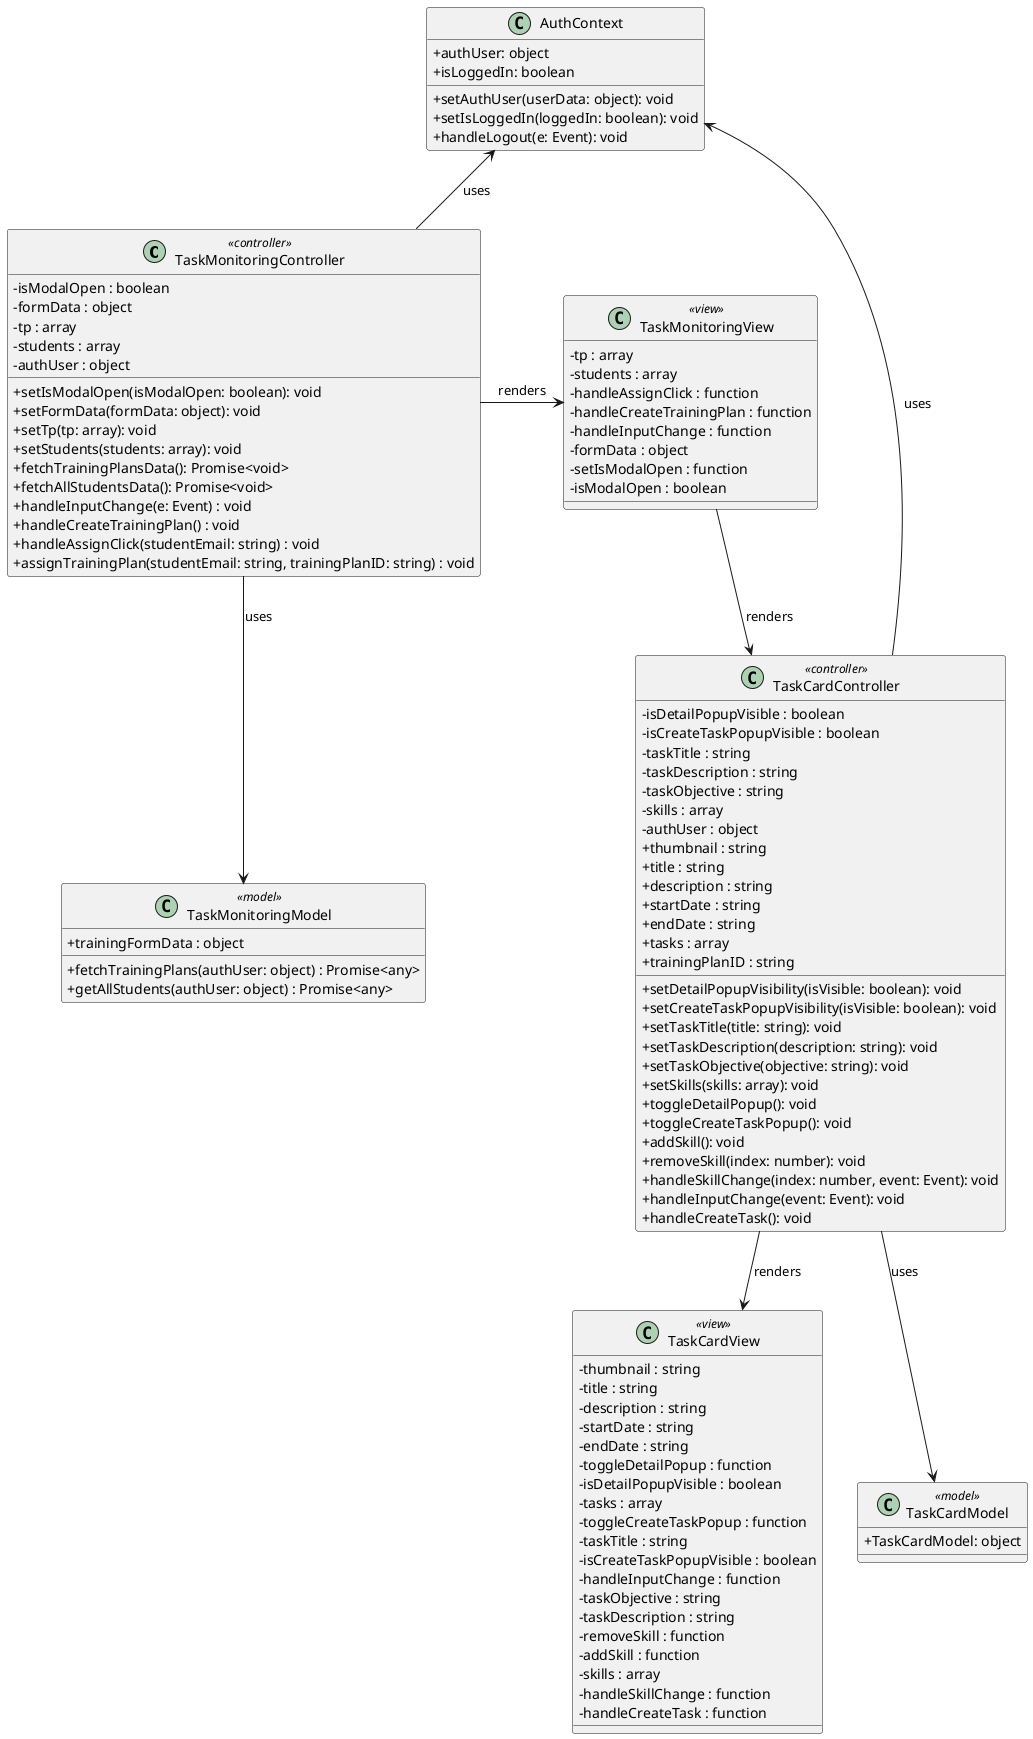 @startuml task-monitoring
skinparam classAttributeIconSize 0

class TaskMonitoringController <<controller>> {
  - isModalOpen : boolean
  - formData : object
  - tp : array
  - students : array
  - authUser : object
  + setIsModalOpen(isModalOpen: boolean): void
  + setFormData(formData: object): void
  + setTp(tp: array): void
  + setStudents(students: array): void
  + fetchTrainingPlansData(): Promise<void>
  + fetchAllStudentsData(): Promise<void>
  + handleInputChange(e: Event) : void
  + handleCreateTrainingPlan() : void
  + handleAssignClick(studentEmail: string) : void
  + assignTrainingPlan(studentEmail: string, trainingPlanID: string) : void
}

class TaskMonitoringView <<view>> {
  - tp : array
  - students : array
  - handleAssignClick : function
  - handleCreateTrainingPlan : function
  - handleInputChange : function
  - formData : object
  - setIsModalOpen : function
  - isModalOpen : boolean
}

class TaskMonitoringModel <<model>> {
  + trainingFormData : object
  + fetchTrainingPlans(authUser: object) : Promise<any>
  + getAllStudents(authUser: object) : Promise<any>
}

class TaskCardController <<controller>> {
  - isDetailPopupVisible : boolean
  - isCreateTaskPopupVisible : boolean
  - taskTitle : string
  - taskDescription : string
  - taskObjective : string
  - skills : array
  - authUser : object
  + thumbnail : string
  + title : string
  + description : string
  + startDate : string
  + endDate : string
  + tasks : array
  + trainingPlanID : string
  + setDetailPopupVisibility(isVisible: boolean): void
  + setCreateTaskPopupVisibility(isVisible: boolean): void
  + setTaskTitle(title: string): void
  + setTaskDescription(description: string): void
  + setTaskObjective(objective: string): void
  + setSkills(skills: array): void
  + toggleDetailPopup(): void
  + toggleCreateTaskPopup(): void
  + addSkill(): void
  + removeSkill(index: number): void
  + handleSkillChange(index: number, event: Event): void
  + handleInputChange(event: Event): void
  + handleCreateTask(): void
}

class TaskCardView <<view>> {
  - thumbnail : string
  - title : string
  - description : string
  - startDate : string
  - endDate : string
  - toggleDetailPopup : function
  - isDetailPopupVisible : boolean
  - tasks : array
  - toggleCreateTaskPopup : function
  - taskTitle : string
  - isCreateTaskPopupVisible : boolean
  - handleInputChange : function
  - taskObjective : string
  - taskDescription : string
  - removeSkill : function
  - addSkill : function
  - skills : array
  - handleSkillChange : function
  - handleCreateTask : function
}

class TaskCardModel <<model>> {
  + TaskCardModel: object
}

TaskMonitoringController -right-> TaskMonitoringView : renders
TaskMonitoringController -down-> TaskMonitoringModel : uses
TaskMonitoringController -up-> AuthContext : uses

TaskCardController -down-> TaskCardView : renders
TaskCardController -down-> TaskCardModel : uses
TaskCardController -up-> AuthContext : uses

TaskMonitoringView -down-> TaskCardController : renders

class AuthContext {
  + authUser: object
  + isLoggedIn: boolean
  + setAuthUser(userData: object): void
  + setIsLoggedIn(loggedIn: boolean): void
  + handleLogout(e: Event): void
}

@enduml
